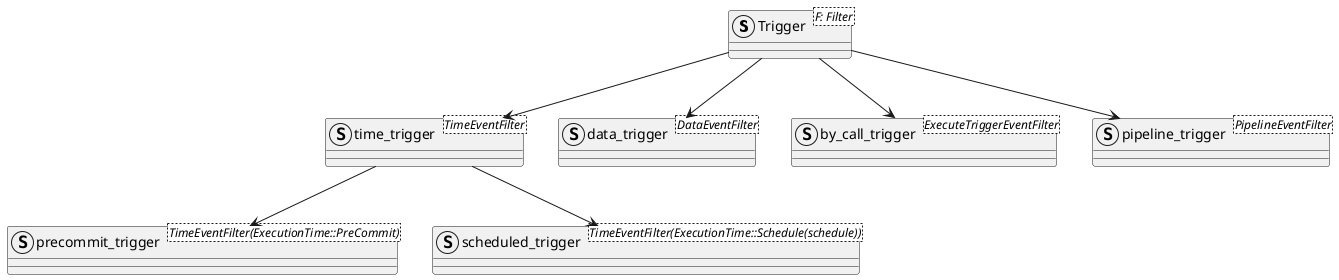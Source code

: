 @startuml

struct Trigger<F: Filter>

struct time_trigger<TimeEventFilter>
struct data_trigger<DataEventFilter>
struct by_call_trigger<ExecuteTriggerEventFilter>
struct pipeline_trigger<PipelineEventFilter>

struct precommit_trigger<TimeEventFilter(ExecutionTime::PreCommit)>
struct scheduled_trigger<TimeEventFilter(ExecutionTime::Schedule(schedule))>

Trigger --> time_trigger
Trigger --> by_call_trigger
Trigger --> data_trigger
Trigger --> pipeline_trigger

time_trigger --> precommit_trigger 
time_trigger --> scheduled_trigger

@enduml
